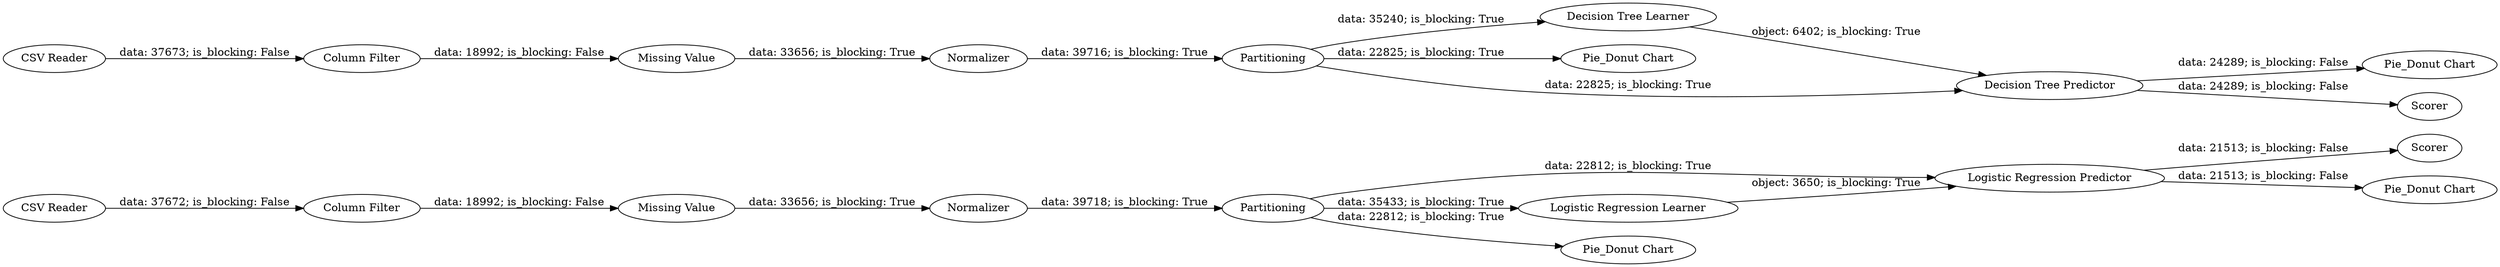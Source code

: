 digraph {
	"377529494248166178_7" [label="Logistic Regression Predictor"]
	"377529494248166178_5" [label="Logistic Regression Learner"]
	"377529494248166178_8" [label=Scorer]
	"377529494248166178_15" [label=Partitioning]
	"377529494248166178_10" [label="Pie_Donut Chart"]
	"377529494248166178_16" [label="Decision Tree Learner"]
	"377529494248166178_19" [label="Pie_Donut Chart"]
	"377529494248166178_20" [label="Pie_Donut Chart"]
	"377529494248166178_18" [label=Scorer]
	"377529494248166178_4" [label=Partitioning]
	"377529494248166178_17" [label="Decision Tree Predictor"]
	"377529494248166178_21" [label="Missing Value"]
	"377529494248166178_13" [label="Column Filter"]
	"377529494248166178_1" [label="CSV Reader"]
	"377529494248166178_11" [label="CSV Reader"]
	"377529494248166178_22" [label="Missing Value"]
	"377529494248166178_2" [label="Column Filter"]
	"377529494248166178_9" [label="Pie_Donut Chart"]
	"377529494248166178_3" [label=Normalizer]
	"377529494248166178_14" [label=Normalizer]
	"377529494248166178_4" -> "377529494248166178_9" [label="data: 22812; is_blocking: True"]
	"377529494248166178_14" -> "377529494248166178_15" [label="data: 39716; is_blocking: True"]
	"377529494248166178_4" -> "377529494248166178_7" [label="data: 22812; is_blocking: True"]
	"377529494248166178_15" -> "377529494248166178_17" [label="data: 22825; is_blocking: True"]
	"377529494248166178_5" -> "377529494248166178_7" [label="object: 3650; is_blocking: True"]
	"377529494248166178_15" -> "377529494248166178_19" [label="data: 22825; is_blocking: True"]
	"377529494248166178_7" -> "377529494248166178_10" [label="data: 21513; is_blocking: False"]
	"377529494248166178_7" -> "377529494248166178_8" [label="data: 21513; is_blocking: False"]
	"377529494248166178_13" -> "377529494248166178_22" [label="data: 18992; is_blocking: False"]
	"377529494248166178_16" -> "377529494248166178_17" [label="object: 6402; is_blocking: True"]
	"377529494248166178_4" -> "377529494248166178_5" [label="data: 35433; is_blocking: True"]
	"377529494248166178_21" -> "377529494248166178_3" [label="data: 33656; is_blocking: True"]
	"377529494248166178_15" -> "377529494248166178_16" [label="data: 35240; is_blocking: True"]
	"377529494248166178_17" -> "377529494248166178_20" [label="data: 24289; is_blocking: False"]
	"377529494248166178_11" -> "377529494248166178_13" [label="data: 37673; is_blocking: False"]
	"377529494248166178_2" -> "377529494248166178_21" [label="data: 18992; is_blocking: False"]
	"377529494248166178_22" -> "377529494248166178_14" [label="data: 33656; is_blocking: True"]
	"377529494248166178_1" -> "377529494248166178_2" [label="data: 37672; is_blocking: False"]
	"377529494248166178_3" -> "377529494248166178_4" [label="data: 39718; is_blocking: True"]
	"377529494248166178_17" -> "377529494248166178_18" [label="data: 24289; is_blocking: False"]
	rankdir=LR
}
